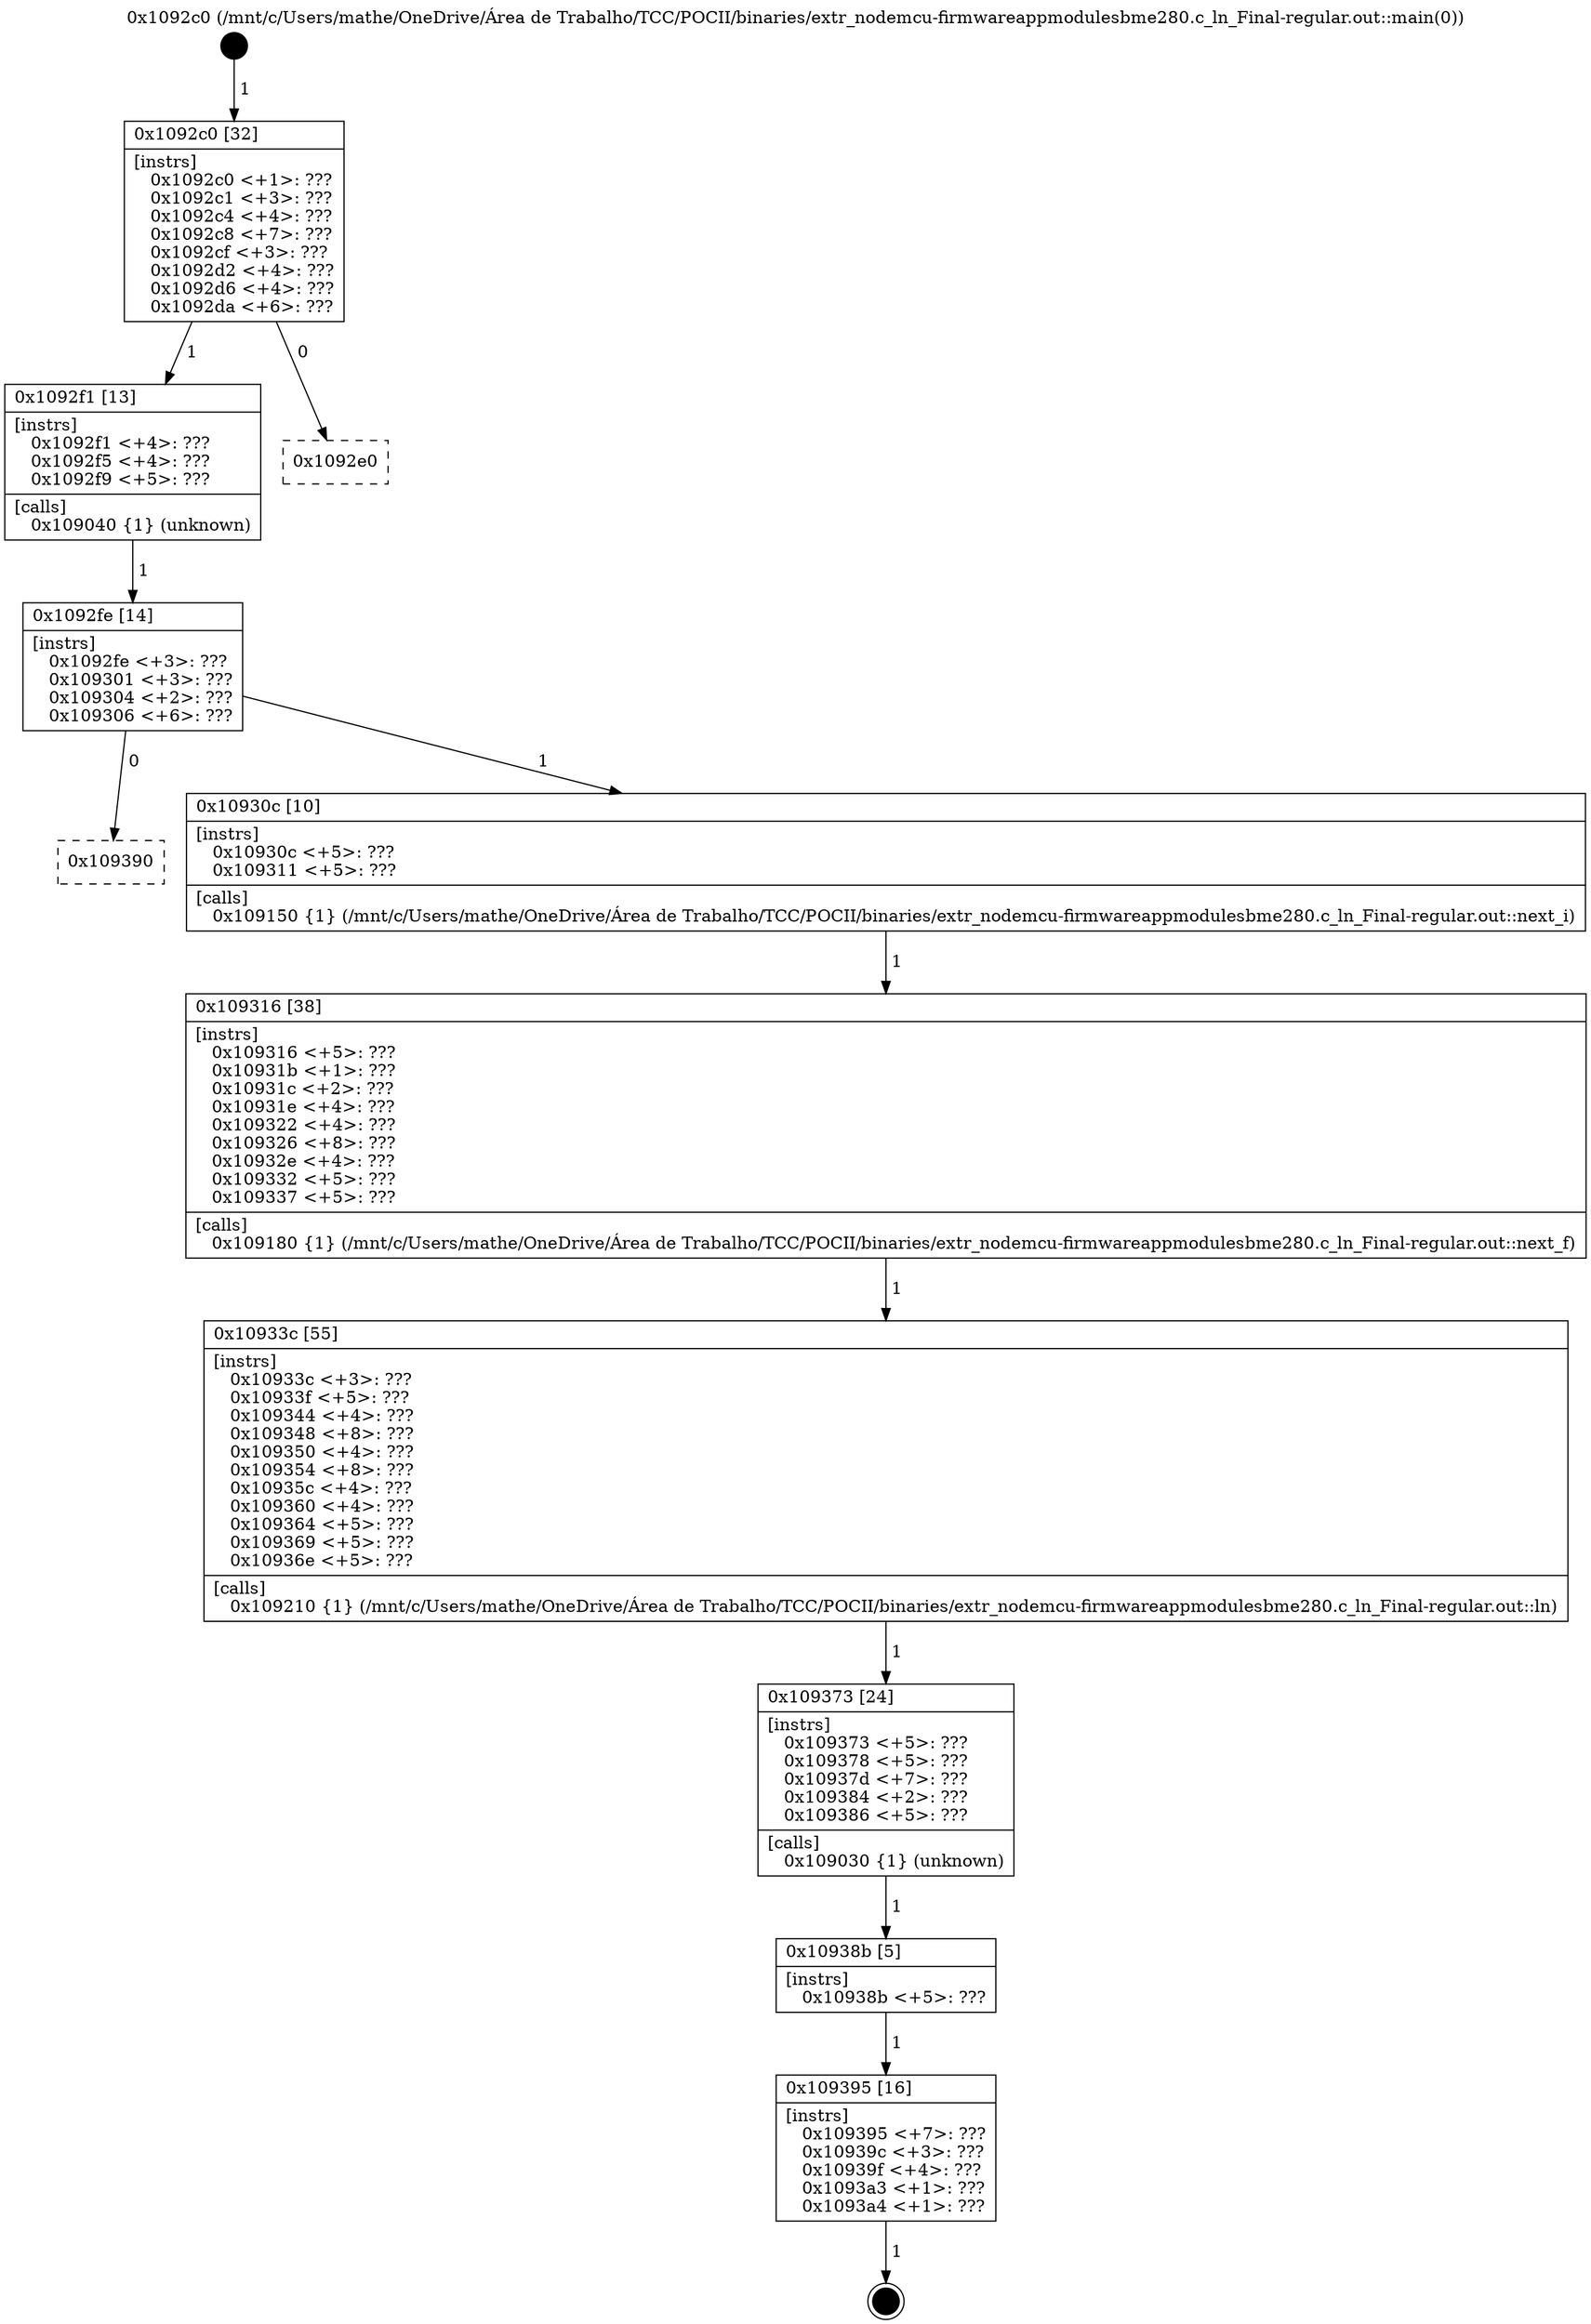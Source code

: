 digraph "0x1092c0" {
  label = "0x1092c0 (/mnt/c/Users/mathe/OneDrive/Área de Trabalho/TCC/POCII/binaries/extr_nodemcu-firmwareappmodulesbme280.c_ln_Final-regular.out::main(0))"
  labelloc = "t"
  node[shape=record]

  Entry [label="",width=0.3,height=0.3,shape=circle,fillcolor=black,style=filled]
  "0x1092c0" [label="{
     0x1092c0 [32]\l
     | [instrs]\l
     &nbsp;&nbsp;0x1092c0 \<+1\>: ???\l
     &nbsp;&nbsp;0x1092c1 \<+3\>: ???\l
     &nbsp;&nbsp;0x1092c4 \<+4\>: ???\l
     &nbsp;&nbsp;0x1092c8 \<+7\>: ???\l
     &nbsp;&nbsp;0x1092cf \<+3\>: ???\l
     &nbsp;&nbsp;0x1092d2 \<+4\>: ???\l
     &nbsp;&nbsp;0x1092d6 \<+4\>: ???\l
     &nbsp;&nbsp;0x1092da \<+6\>: ???\l
  }"]
  "0x1092f1" [label="{
     0x1092f1 [13]\l
     | [instrs]\l
     &nbsp;&nbsp;0x1092f1 \<+4\>: ???\l
     &nbsp;&nbsp;0x1092f5 \<+4\>: ???\l
     &nbsp;&nbsp;0x1092f9 \<+5\>: ???\l
     | [calls]\l
     &nbsp;&nbsp;0x109040 \{1\} (unknown)\l
  }"]
  "0x1092e0" [label="{
     0x1092e0\l
  }", style=dashed]
  "0x1092fe" [label="{
     0x1092fe [14]\l
     | [instrs]\l
     &nbsp;&nbsp;0x1092fe \<+3\>: ???\l
     &nbsp;&nbsp;0x109301 \<+3\>: ???\l
     &nbsp;&nbsp;0x109304 \<+2\>: ???\l
     &nbsp;&nbsp;0x109306 \<+6\>: ???\l
  }"]
  "0x109390" [label="{
     0x109390\l
  }", style=dashed]
  "0x10930c" [label="{
     0x10930c [10]\l
     | [instrs]\l
     &nbsp;&nbsp;0x10930c \<+5\>: ???\l
     &nbsp;&nbsp;0x109311 \<+5\>: ???\l
     | [calls]\l
     &nbsp;&nbsp;0x109150 \{1\} (/mnt/c/Users/mathe/OneDrive/Área de Trabalho/TCC/POCII/binaries/extr_nodemcu-firmwareappmodulesbme280.c_ln_Final-regular.out::next_i)\l
  }"]
  Exit [label="",width=0.3,height=0.3,shape=circle,fillcolor=black,style=filled,peripheries=2]
  "0x109316" [label="{
     0x109316 [38]\l
     | [instrs]\l
     &nbsp;&nbsp;0x109316 \<+5\>: ???\l
     &nbsp;&nbsp;0x10931b \<+1\>: ???\l
     &nbsp;&nbsp;0x10931c \<+2\>: ???\l
     &nbsp;&nbsp;0x10931e \<+4\>: ???\l
     &nbsp;&nbsp;0x109322 \<+4\>: ???\l
     &nbsp;&nbsp;0x109326 \<+8\>: ???\l
     &nbsp;&nbsp;0x10932e \<+4\>: ???\l
     &nbsp;&nbsp;0x109332 \<+5\>: ???\l
     &nbsp;&nbsp;0x109337 \<+5\>: ???\l
     | [calls]\l
     &nbsp;&nbsp;0x109180 \{1\} (/mnt/c/Users/mathe/OneDrive/Área de Trabalho/TCC/POCII/binaries/extr_nodemcu-firmwareappmodulesbme280.c_ln_Final-regular.out::next_f)\l
  }"]
  "0x10933c" [label="{
     0x10933c [55]\l
     | [instrs]\l
     &nbsp;&nbsp;0x10933c \<+3\>: ???\l
     &nbsp;&nbsp;0x10933f \<+5\>: ???\l
     &nbsp;&nbsp;0x109344 \<+4\>: ???\l
     &nbsp;&nbsp;0x109348 \<+8\>: ???\l
     &nbsp;&nbsp;0x109350 \<+4\>: ???\l
     &nbsp;&nbsp;0x109354 \<+8\>: ???\l
     &nbsp;&nbsp;0x10935c \<+4\>: ???\l
     &nbsp;&nbsp;0x109360 \<+4\>: ???\l
     &nbsp;&nbsp;0x109364 \<+5\>: ???\l
     &nbsp;&nbsp;0x109369 \<+5\>: ???\l
     &nbsp;&nbsp;0x10936e \<+5\>: ???\l
     | [calls]\l
     &nbsp;&nbsp;0x109210 \{1\} (/mnt/c/Users/mathe/OneDrive/Área de Trabalho/TCC/POCII/binaries/extr_nodemcu-firmwareappmodulesbme280.c_ln_Final-regular.out::ln)\l
  }"]
  "0x109373" [label="{
     0x109373 [24]\l
     | [instrs]\l
     &nbsp;&nbsp;0x109373 \<+5\>: ???\l
     &nbsp;&nbsp;0x109378 \<+5\>: ???\l
     &nbsp;&nbsp;0x10937d \<+7\>: ???\l
     &nbsp;&nbsp;0x109384 \<+2\>: ???\l
     &nbsp;&nbsp;0x109386 \<+5\>: ???\l
     | [calls]\l
     &nbsp;&nbsp;0x109030 \{1\} (unknown)\l
  }"]
  "0x10938b" [label="{
     0x10938b [5]\l
     | [instrs]\l
     &nbsp;&nbsp;0x10938b \<+5\>: ???\l
  }"]
  "0x109395" [label="{
     0x109395 [16]\l
     | [instrs]\l
     &nbsp;&nbsp;0x109395 \<+7\>: ???\l
     &nbsp;&nbsp;0x10939c \<+3\>: ???\l
     &nbsp;&nbsp;0x10939f \<+4\>: ???\l
     &nbsp;&nbsp;0x1093a3 \<+1\>: ???\l
     &nbsp;&nbsp;0x1093a4 \<+1\>: ???\l
  }"]
  Entry -> "0x1092c0" [label=" 1"]
  "0x1092c0" -> "0x1092f1" [label=" 1"]
  "0x1092c0" -> "0x1092e0" [label=" 0"]
  "0x1092f1" -> "0x1092fe" [label=" 1"]
  "0x1092fe" -> "0x109390" [label=" 0"]
  "0x1092fe" -> "0x10930c" [label=" 1"]
  "0x109395" -> Exit [label=" 1"]
  "0x10930c" -> "0x109316" [label=" 1"]
  "0x109316" -> "0x10933c" [label=" 1"]
  "0x10933c" -> "0x109373" [label=" 1"]
  "0x109373" -> "0x10938b" [label=" 1"]
  "0x10938b" -> "0x109395" [label=" 1"]
}
